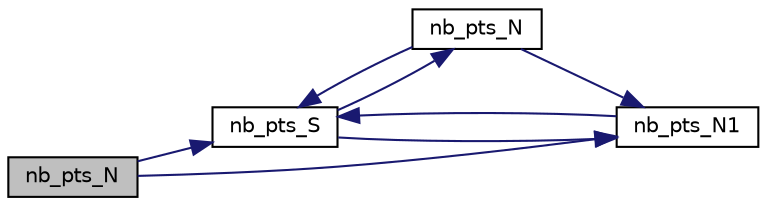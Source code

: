digraph "nb_pts_N"
{
  edge [fontname="Helvetica",fontsize="10",labelfontname="Helvetica",labelfontsize="10"];
  node [fontname="Helvetica",fontsize="10",shape=record];
  rankdir="LR";
  Node8329 [label="nb_pts_N",height=0.2,width=0.4,color="black", fillcolor="grey75", style="filled", fontcolor="black"];
  Node8329 -> Node8330 [color="midnightblue",fontsize="10",style="solid",fontname="Helvetica"];
  Node8330 [label="nb_pts_S",height=0.2,width=0.4,color="black", fillcolor="white", style="filled",URL="$db/da0/lib_2foundations_2geometry_2orthogonal__points_8_c.html#a9bc3dec6e722644d182738102c3e04f3"];
  Node8330 -> Node8331 [color="midnightblue",fontsize="10",style="solid",fontname="Helvetica"];
  Node8331 [label="nb_pts_N",height=0.2,width=0.4,color="black", fillcolor="white", style="filled",URL="$db/da0/lib_2foundations_2geometry_2orthogonal__points_8_c.html#a93e16898c27b1d1c0a6405a7b0615ba6"];
  Node8331 -> Node8330 [color="midnightblue",fontsize="10",style="solid",fontname="Helvetica"];
  Node8331 -> Node8332 [color="midnightblue",fontsize="10",style="solid",fontname="Helvetica"];
  Node8332 [label="nb_pts_N1",height=0.2,width=0.4,color="black", fillcolor="white", style="filled",URL="$db/da0/lib_2foundations_2geometry_2orthogonal__points_8_c.html#ae0f2e1c76523db67b4ec9629ccc35bc6"];
  Node8332 -> Node8330 [color="midnightblue",fontsize="10",style="solid",fontname="Helvetica"];
  Node8330 -> Node8332 [color="midnightblue",fontsize="10",style="solid",fontname="Helvetica"];
  Node8329 -> Node8332 [color="midnightblue",fontsize="10",style="solid",fontname="Helvetica"];
}
